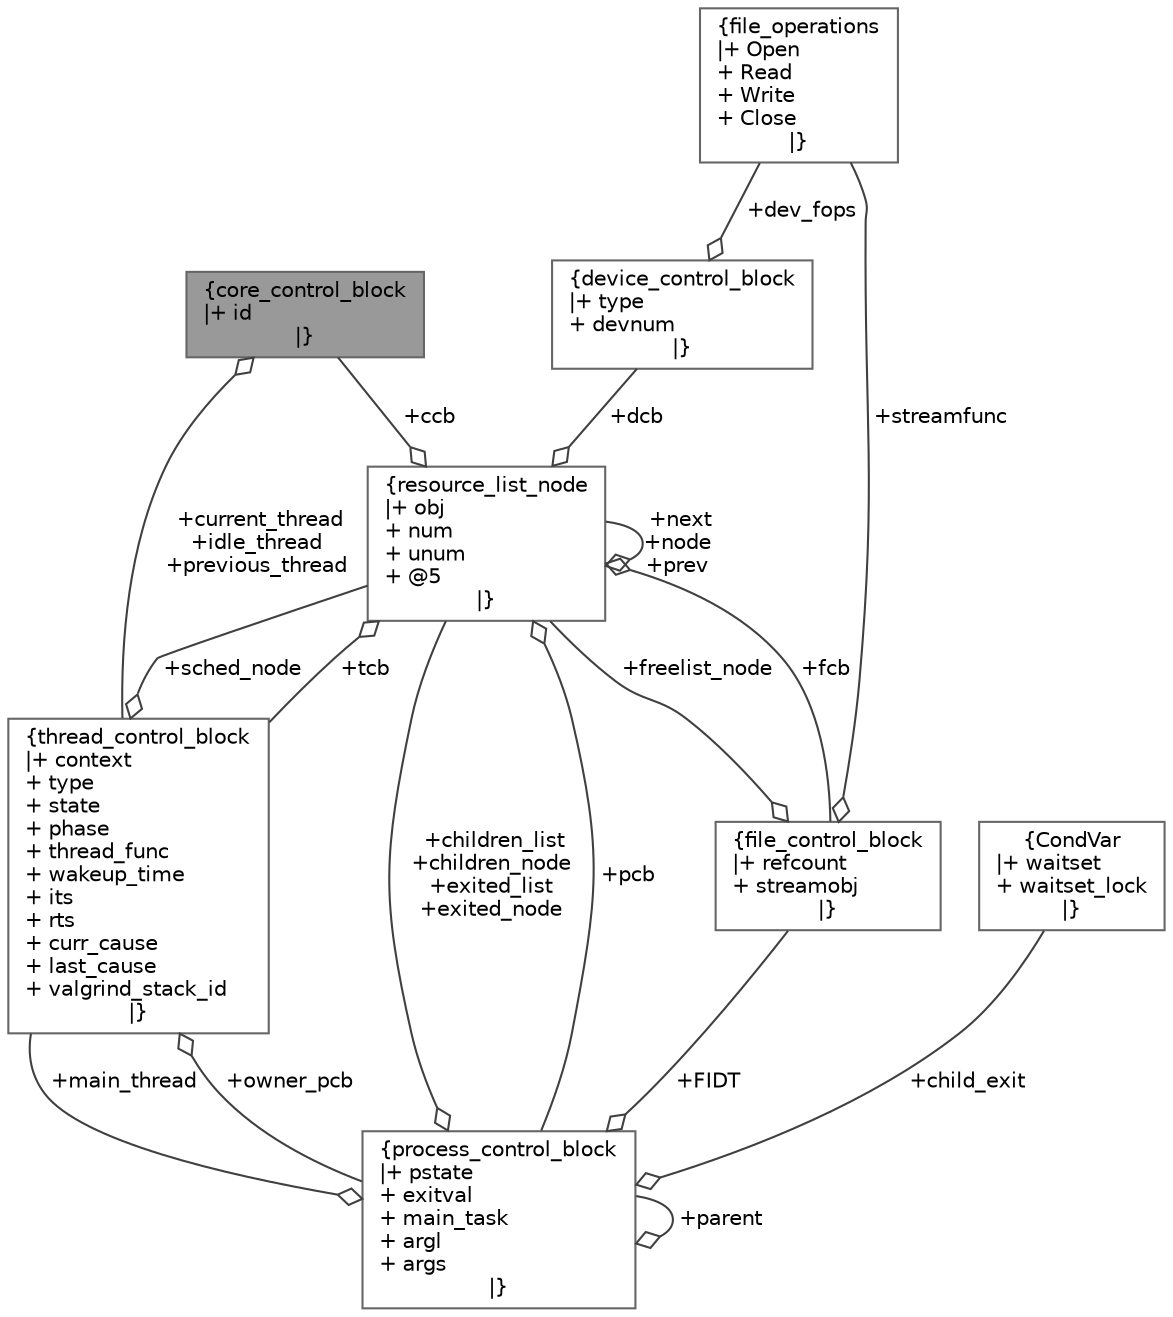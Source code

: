 digraph "core_control_block"
{
 // LATEX_PDF_SIZE
  bgcolor="transparent";
  edge [fontname=Helvetica,fontsize=10,labelfontname=Helvetica,labelfontsize=10];
  node [fontname=Helvetica,fontsize=10,shape=box,height=0.2,width=0.4];
  Node1 [label="{core_control_block\n|+ id\l|}",height=0.2,width=0.4,color="gray40", fillcolor="grey60", style="filled", fontcolor="black",tooltip="Core control block."];
  Node2 -> Node1 [color="grey25",style="solid",label=" +current_thread\n+idle_thread\n+previous_thread" ,arrowhead="odiamond"];
  Node2 [label="{thread_control_block\n|+ context\l+ type\l+ state\l+ phase\l+ thread_func\l+ wakeup_time\l+ its\l+ rts\l+ curr_cause\l+ last_cause\l+ valgrind_stack_id\l|}",height=0.2,width=0.4,color="gray40", fillcolor="white", style="filled",URL="$structthread__control__block.html",tooltip="The thread control block."];
  Node3 -> Node2 [color="grey25",style="solid",label=" +owner_pcb" ,arrowhead="odiamond"];
  Node3 [label="{process_control_block\n|+ pstate\l+ exitval\l+ main_task\l+ argl\l+ args\l|}",height=0.2,width=0.4,color="gray40", fillcolor="white", style="filled",URL="$structprocess__control__block.html",tooltip="Process Control Block."];
  Node3 -> Node3 [color="grey25",style="solid",label=" +parent" ,arrowhead="odiamond"];
  Node2 -> Node3 [color="grey25",style="solid",label=" +main_thread" ,arrowhead="odiamond"];
  Node4 -> Node3 [color="grey25",style="solid",label=" +children_list\n+children_node\n+exited_list\n+exited_node" ,arrowhead="odiamond"];
  Node4 [label="{resource_list_node\n|+ obj\l+ num\l+ unum\l+ @5\l|}",height=0.2,width=0.4,color="gray40", fillcolor="white", style="filled",URL="$structresource__list__node.html",tooltip="List node."];
  Node3 -> Node4 [color="grey25",style="solid",label=" +pcb" ,arrowhead="odiamond"];
  Node2 -> Node4 [color="grey25",style="solid",label=" +tcb" ,arrowhead="odiamond"];
  Node1 -> Node4 [color="grey25",style="solid",label=" +ccb" ,arrowhead="odiamond"];
  Node5 -> Node4 [color="grey25",style="solid",label=" +dcb" ,arrowhead="odiamond"];
  Node5 [label="{device_control_block\n|+ type\l+ devnum\l|}",height=0.2,width=0.4,color="gray40", fillcolor="white", style="filled",URL="$structdevice__control__block.html",tooltip="Device control block."];
  Node6 -> Node5 [color="grey25",style="solid",label=" +dev_fops" ,arrowhead="odiamond"];
  Node6 [label="{file_operations\n|+ Open\l+ Read\l+ Write\l+ Close\l|}",height=0.2,width=0.4,color="gray40", fillcolor="white", style="filled",URL="$structfile__operations.html",tooltip="The device-specific file operations table."];
  Node7 -> Node4 [color="grey25",style="solid",label=" +fcb" ,arrowhead="odiamond"];
  Node7 [label="{file_control_block\n|+ refcount\l+ streamobj\l|}",height=0.2,width=0.4,color="gray40", fillcolor="white", style="filled",URL="$structfile__control__block.html",tooltip="The file control block."];
  Node6 -> Node7 [color="grey25",style="solid",label=" +streamfunc" ,arrowhead="odiamond"];
  Node4 -> Node7 [color="grey25",style="solid",label=" +freelist_node" ,arrowhead="odiamond"];
  Node4 -> Node4 [color="grey25",style="solid",label=" +next\n+node\n+prev" ,arrowhead="odiamond"];
  Node8 -> Node3 [color="grey25",style="solid",label=" +child_exit" ,arrowhead="odiamond"];
  Node8 [label="{CondVar\n|+ waitset\l+ waitset_lock\l|}",height=0.2,width=0.4,color="gray40", fillcolor="white", style="filled",URL="$structCondVar.html",tooltip="Condition variables."];
  Node7 -> Node3 [color="grey25",style="solid",label=" +FIDT" ,arrowhead="odiamond"];
  Node4 -> Node2 [color="grey25",style="solid",label=" +sched_node" ,arrowhead="odiamond"];
}
